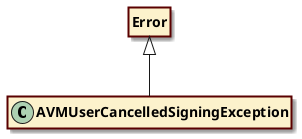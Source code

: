 @startuml
skinparam ClassFontStyle bold
skinparam ClassBackgroundColor fcf2cc
skinparam ClassBorderColor 5a0000
skinparam RoundCorner 0
skinparam ClassBorderThickness 2
hide empty fields
hide empty methods
skinparam Shadowing true
skinparam BackgroundColor transparent
class "AVMUserCancelledSigningException" {
}
class "Error"
hide "Error" circle
"Error" <|-- "AVMUserCancelledSigningException"
@enduml